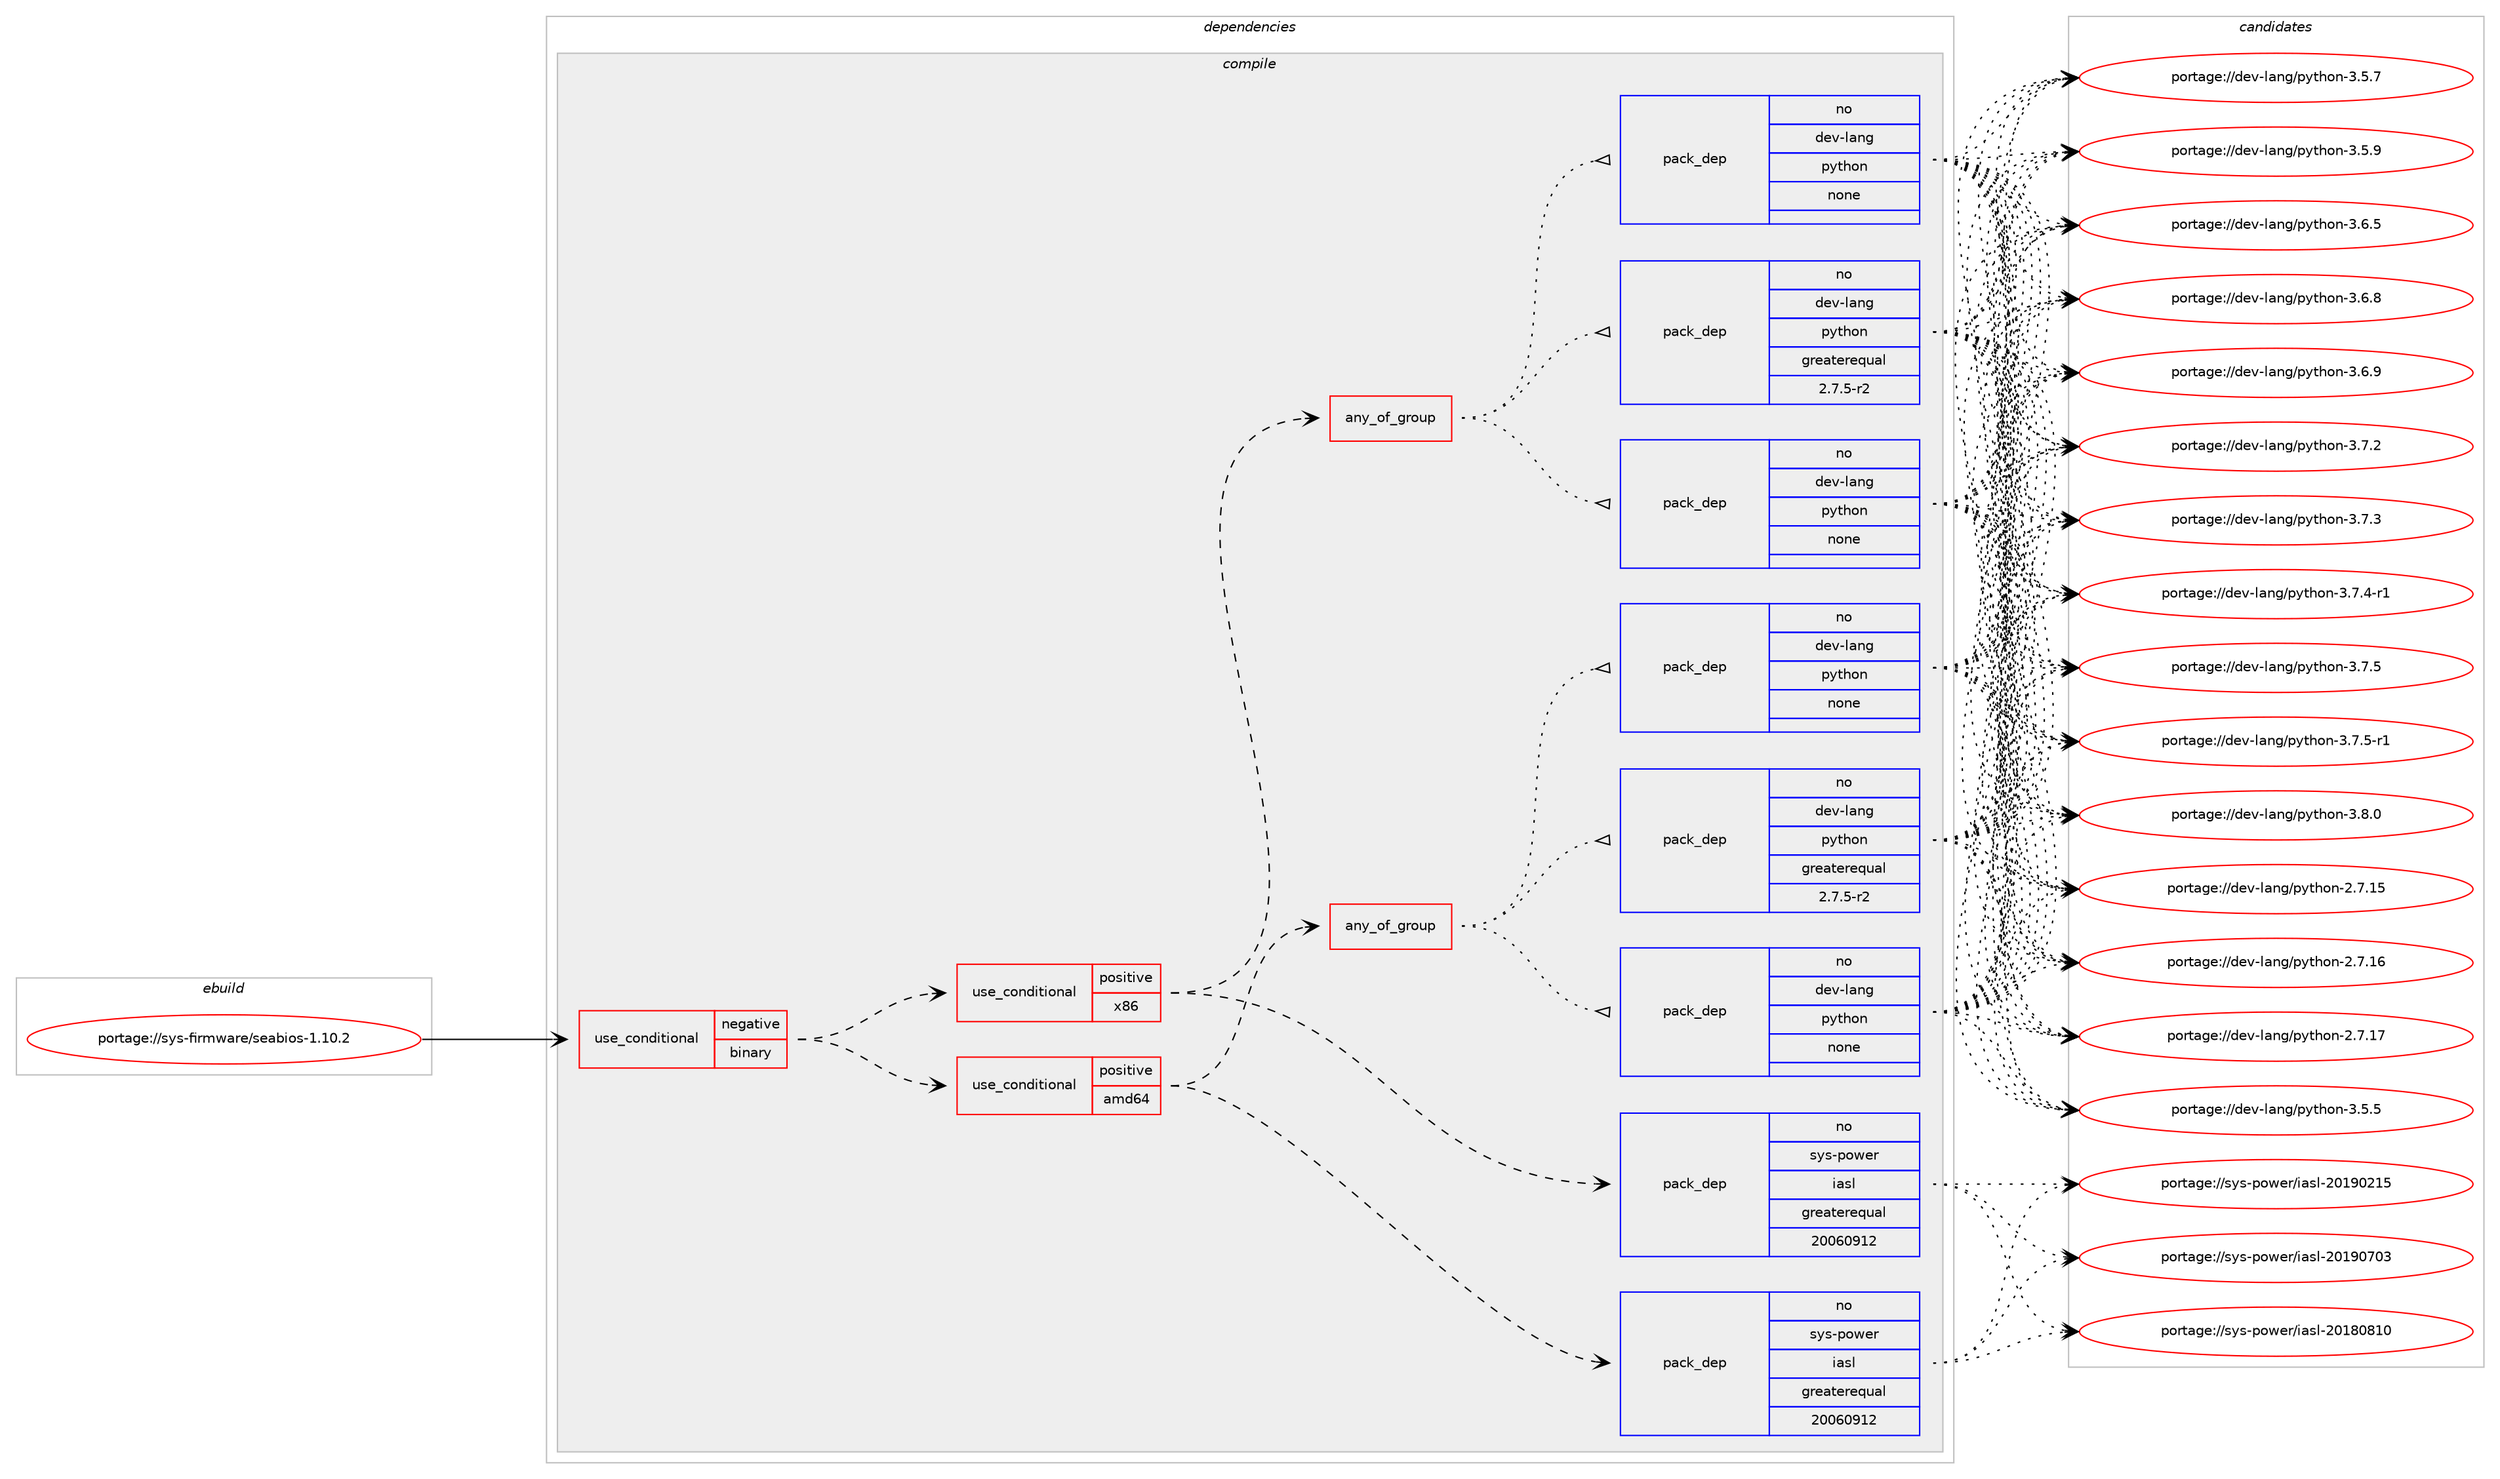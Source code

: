 digraph prolog {

# *************
# Graph options
# *************

newrank=true;
concentrate=true;
compound=true;
graph [rankdir=LR,fontname=Helvetica,fontsize=10,ranksep=1.5];#, ranksep=2.5, nodesep=0.2];
edge  [arrowhead=vee];
node  [fontname=Helvetica,fontsize=10];

# **********
# The ebuild
# **********

subgraph cluster_leftcol {
color=gray;
rank=same;
label=<<i>ebuild</i>>;
id [label="portage://sys-firmware/seabios-1.10.2", color=red, width=4, href="../sys-firmware/seabios-1.10.2.svg"];
}

# ****************
# The dependencies
# ****************

subgraph cluster_midcol {
color=gray;
label=<<i>dependencies</i>>;
subgraph cluster_compile {
fillcolor="#eeeeee";
style=filled;
label=<<i>compile</i>>;
subgraph cond102764 {
dependency424575 [label=<<TABLE BORDER="0" CELLBORDER="1" CELLSPACING="0" CELLPADDING="4"><TR><TD ROWSPAN="3" CELLPADDING="10">use_conditional</TD></TR><TR><TD>negative</TD></TR><TR><TD>binary</TD></TR></TABLE>>, shape=none, color=red];
subgraph cond102765 {
dependency424576 [label=<<TABLE BORDER="0" CELLBORDER="1" CELLSPACING="0" CELLPADDING="4"><TR><TD ROWSPAN="3" CELLPADDING="10">use_conditional</TD></TR><TR><TD>positive</TD></TR><TR><TD>amd64</TD></TR></TABLE>>, shape=none, color=red];
subgraph pack314713 {
dependency424577 [label=<<TABLE BORDER="0" CELLBORDER="1" CELLSPACING="0" CELLPADDING="4" WIDTH="220"><TR><TD ROWSPAN="6" CELLPADDING="30">pack_dep</TD></TR><TR><TD WIDTH="110">no</TD></TR><TR><TD>sys-power</TD></TR><TR><TD>iasl</TD></TR><TR><TD>greaterequal</TD></TR><TR><TD>20060912</TD></TR></TABLE>>, shape=none, color=blue];
}
dependency424576:e -> dependency424577:w [weight=20,style="dashed",arrowhead="vee"];
subgraph any6863 {
dependency424578 [label=<<TABLE BORDER="0" CELLBORDER="1" CELLSPACING="0" CELLPADDING="4"><TR><TD CELLPADDING="10">any_of_group</TD></TR></TABLE>>, shape=none, color=red];subgraph pack314714 {
dependency424579 [label=<<TABLE BORDER="0" CELLBORDER="1" CELLSPACING="0" CELLPADDING="4" WIDTH="220"><TR><TD ROWSPAN="6" CELLPADDING="30">pack_dep</TD></TR><TR><TD WIDTH="110">no</TD></TR><TR><TD>dev-lang</TD></TR><TR><TD>python</TD></TR><TR><TD>none</TD></TR><TR><TD></TD></TR></TABLE>>, shape=none, color=blue];
}
dependency424578:e -> dependency424579:w [weight=20,style="dotted",arrowhead="oinv"];
subgraph pack314715 {
dependency424580 [label=<<TABLE BORDER="0" CELLBORDER="1" CELLSPACING="0" CELLPADDING="4" WIDTH="220"><TR><TD ROWSPAN="6" CELLPADDING="30">pack_dep</TD></TR><TR><TD WIDTH="110">no</TD></TR><TR><TD>dev-lang</TD></TR><TR><TD>python</TD></TR><TR><TD>none</TD></TR><TR><TD></TD></TR></TABLE>>, shape=none, color=blue];
}
dependency424578:e -> dependency424580:w [weight=20,style="dotted",arrowhead="oinv"];
subgraph pack314716 {
dependency424581 [label=<<TABLE BORDER="0" CELLBORDER="1" CELLSPACING="0" CELLPADDING="4" WIDTH="220"><TR><TD ROWSPAN="6" CELLPADDING="30">pack_dep</TD></TR><TR><TD WIDTH="110">no</TD></TR><TR><TD>dev-lang</TD></TR><TR><TD>python</TD></TR><TR><TD>greaterequal</TD></TR><TR><TD>2.7.5-r2</TD></TR></TABLE>>, shape=none, color=blue];
}
dependency424578:e -> dependency424581:w [weight=20,style="dotted",arrowhead="oinv"];
}
dependency424576:e -> dependency424578:w [weight=20,style="dashed",arrowhead="vee"];
}
dependency424575:e -> dependency424576:w [weight=20,style="dashed",arrowhead="vee"];
subgraph cond102766 {
dependency424582 [label=<<TABLE BORDER="0" CELLBORDER="1" CELLSPACING="0" CELLPADDING="4"><TR><TD ROWSPAN="3" CELLPADDING="10">use_conditional</TD></TR><TR><TD>positive</TD></TR><TR><TD>x86</TD></TR></TABLE>>, shape=none, color=red];
subgraph pack314717 {
dependency424583 [label=<<TABLE BORDER="0" CELLBORDER="1" CELLSPACING="0" CELLPADDING="4" WIDTH="220"><TR><TD ROWSPAN="6" CELLPADDING="30">pack_dep</TD></TR><TR><TD WIDTH="110">no</TD></TR><TR><TD>sys-power</TD></TR><TR><TD>iasl</TD></TR><TR><TD>greaterequal</TD></TR><TR><TD>20060912</TD></TR></TABLE>>, shape=none, color=blue];
}
dependency424582:e -> dependency424583:w [weight=20,style="dashed",arrowhead="vee"];
subgraph any6864 {
dependency424584 [label=<<TABLE BORDER="0" CELLBORDER="1" CELLSPACING="0" CELLPADDING="4"><TR><TD CELLPADDING="10">any_of_group</TD></TR></TABLE>>, shape=none, color=red];subgraph pack314718 {
dependency424585 [label=<<TABLE BORDER="0" CELLBORDER="1" CELLSPACING="0" CELLPADDING="4" WIDTH="220"><TR><TD ROWSPAN="6" CELLPADDING="30">pack_dep</TD></TR><TR><TD WIDTH="110">no</TD></TR><TR><TD>dev-lang</TD></TR><TR><TD>python</TD></TR><TR><TD>none</TD></TR><TR><TD></TD></TR></TABLE>>, shape=none, color=blue];
}
dependency424584:e -> dependency424585:w [weight=20,style="dotted",arrowhead="oinv"];
subgraph pack314719 {
dependency424586 [label=<<TABLE BORDER="0" CELLBORDER="1" CELLSPACING="0" CELLPADDING="4" WIDTH="220"><TR><TD ROWSPAN="6" CELLPADDING="30">pack_dep</TD></TR><TR><TD WIDTH="110">no</TD></TR><TR><TD>dev-lang</TD></TR><TR><TD>python</TD></TR><TR><TD>none</TD></TR><TR><TD></TD></TR></TABLE>>, shape=none, color=blue];
}
dependency424584:e -> dependency424586:w [weight=20,style="dotted",arrowhead="oinv"];
subgraph pack314720 {
dependency424587 [label=<<TABLE BORDER="0" CELLBORDER="1" CELLSPACING="0" CELLPADDING="4" WIDTH="220"><TR><TD ROWSPAN="6" CELLPADDING="30">pack_dep</TD></TR><TR><TD WIDTH="110">no</TD></TR><TR><TD>dev-lang</TD></TR><TR><TD>python</TD></TR><TR><TD>greaterequal</TD></TR><TR><TD>2.7.5-r2</TD></TR></TABLE>>, shape=none, color=blue];
}
dependency424584:e -> dependency424587:w [weight=20,style="dotted",arrowhead="oinv"];
}
dependency424582:e -> dependency424584:w [weight=20,style="dashed",arrowhead="vee"];
}
dependency424575:e -> dependency424582:w [weight=20,style="dashed",arrowhead="vee"];
}
id:e -> dependency424575:w [weight=20,style="solid",arrowhead="vee"];
}
subgraph cluster_compileandrun {
fillcolor="#eeeeee";
style=filled;
label=<<i>compile and run</i>>;
}
subgraph cluster_run {
fillcolor="#eeeeee";
style=filled;
label=<<i>run</i>>;
}
}

# **************
# The candidates
# **************

subgraph cluster_choices {
rank=same;
color=gray;
label=<<i>candidates</i>>;

subgraph choice314713 {
color=black;
nodesep=1;
choiceportage115121115451121111191011144710597115108455048495648564948 [label="portage://sys-power/iasl-20180810", color=red, width=4,href="../sys-power/iasl-20180810.svg"];
choiceportage115121115451121111191011144710597115108455048495748504953 [label="portage://sys-power/iasl-20190215", color=red, width=4,href="../sys-power/iasl-20190215.svg"];
choiceportage115121115451121111191011144710597115108455048495748554851 [label="portage://sys-power/iasl-20190703", color=red, width=4,href="../sys-power/iasl-20190703.svg"];
dependency424577:e -> choiceportage115121115451121111191011144710597115108455048495648564948:w [style=dotted,weight="100"];
dependency424577:e -> choiceportage115121115451121111191011144710597115108455048495748504953:w [style=dotted,weight="100"];
dependency424577:e -> choiceportage115121115451121111191011144710597115108455048495748554851:w [style=dotted,weight="100"];
}
subgraph choice314714 {
color=black;
nodesep=1;
choiceportage10010111845108971101034711212111610411111045504655464953 [label="portage://dev-lang/python-2.7.15", color=red, width=4,href="../dev-lang/python-2.7.15.svg"];
choiceportage10010111845108971101034711212111610411111045504655464954 [label="portage://dev-lang/python-2.7.16", color=red, width=4,href="../dev-lang/python-2.7.16.svg"];
choiceportage10010111845108971101034711212111610411111045504655464955 [label="portage://dev-lang/python-2.7.17", color=red, width=4,href="../dev-lang/python-2.7.17.svg"];
choiceportage100101118451089711010347112121116104111110455146534653 [label="portage://dev-lang/python-3.5.5", color=red, width=4,href="../dev-lang/python-3.5.5.svg"];
choiceportage100101118451089711010347112121116104111110455146534655 [label="portage://dev-lang/python-3.5.7", color=red, width=4,href="../dev-lang/python-3.5.7.svg"];
choiceportage100101118451089711010347112121116104111110455146534657 [label="portage://dev-lang/python-3.5.9", color=red, width=4,href="../dev-lang/python-3.5.9.svg"];
choiceportage100101118451089711010347112121116104111110455146544653 [label="portage://dev-lang/python-3.6.5", color=red, width=4,href="../dev-lang/python-3.6.5.svg"];
choiceportage100101118451089711010347112121116104111110455146544656 [label="portage://dev-lang/python-3.6.8", color=red, width=4,href="../dev-lang/python-3.6.8.svg"];
choiceportage100101118451089711010347112121116104111110455146544657 [label="portage://dev-lang/python-3.6.9", color=red, width=4,href="../dev-lang/python-3.6.9.svg"];
choiceportage100101118451089711010347112121116104111110455146554650 [label="portage://dev-lang/python-3.7.2", color=red, width=4,href="../dev-lang/python-3.7.2.svg"];
choiceportage100101118451089711010347112121116104111110455146554651 [label="portage://dev-lang/python-3.7.3", color=red, width=4,href="../dev-lang/python-3.7.3.svg"];
choiceportage1001011184510897110103471121211161041111104551465546524511449 [label="portage://dev-lang/python-3.7.4-r1", color=red, width=4,href="../dev-lang/python-3.7.4-r1.svg"];
choiceportage100101118451089711010347112121116104111110455146554653 [label="portage://dev-lang/python-3.7.5", color=red, width=4,href="../dev-lang/python-3.7.5.svg"];
choiceportage1001011184510897110103471121211161041111104551465546534511449 [label="portage://dev-lang/python-3.7.5-r1", color=red, width=4,href="../dev-lang/python-3.7.5-r1.svg"];
choiceportage100101118451089711010347112121116104111110455146564648 [label="portage://dev-lang/python-3.8.0", color=red, width=4,href="../dev-lang/python-3.8.0.svg"];
dependency424579:e -> choiceportage10010111845108971101034711212111610411111045504655464953:w [style=dotted,weight="100"];
dependency424579:e -> choiceportage10010111845108971101034711212111610411111045504655464954:w [style=dotted,weight="100"];
dependency424579:e -> choiceportage10010111845108971101034711212111610411111045504655464955:w [style=dotted,weight="100"];
dependency424579:e -> choiceportage100101118451089711010347112121116104111110455146534653:w [style=dotted,weight="100"];
dependency424579:e -> choiceportage100101118451089711010347112121116104111110455146534655:w [style=dotted,weight="100"];
dependency424579:e -> choiceportage100101118451089711010347112121116104111110455146534657:w [style=dotted,weight="100"];
dependency424579:e -> choiceportage100101118451089711010347112121116104111110455146544653:w [style=dotted,weight="100"];
dependency424579:e -> choiceportage100101118451089711010347112121116104111110455146544656:w [style=dotted,weight="100"];
dependency424579:e -> choiceportage100101118451089711010347112121116104111110455146544657:w [style=dotted,weight="100"];
dependency424579:e -> choiceportage100101118451089711010347112121116104111110455146554650:w [style=dotted,weight="100"];
dependency424579:e -> choiceportage100101118451089711010347112121116104111110455146554651:w [style=dotted,weight="100"];
dependency424579:e -> choiceportage1001011184510897110103471121211161041111104551465546524511449:w [style=dotted,weight="100"];
dependency424579:e -> choiceportage100101118451089711010347112121116104111110455146554653:w [style=dotted,weight="100"];
dependency424579:e -> choiceportage1001011184510897110103471121211161041111104551465546534511449:w [style=dotted,weight="100"];
dependency424579:e -> choiceportage100101118451089711010347112121116104111110455146564648:w [style=dotted,weight="100"];
}
subgraph choice314715 {
color=black;
nodesep=1;
choiceportage10010111845108971101034711212111610411111045504655464953 [label="portage://dev-lang/python-2.7.15", color=red, width=4,href="../dev-lang/python-2.7.15.svg"];
choiceportage10010111845108971101034711212111610411111045504655464954 [label="portage://dev-lang/python-2.7.16", color=red, width=4,href="../dev-lang/python-2.7.16.svg"];
choiceportage10010111845108971101034711212111610411111045504655464955 [label="portage://dev-lang/python-2.7.17", color=red, width=4,href="../dev-lang/python-2.7.17.svg"];
choiceportage100101118451089711010347112121116104111110455146534653 [label="portage://dev-lang/python-3.5.5", color=red, width=4,href="../dev-lang/python-3.5.5.svg"];
choiceportage100101118451089711010347112121116104111110455146534655 [label="portage://dev-lang/python-3.5.7", color=red, width=4,href="../dev-lang/python-3.5.7.svg"];
choiceportage100101118451089711010347112121116104111110455146534657 [label="portage://dev-lang/python-3.5.9", color=red, width=4,href="../dev-lang/python-3.5.9.svg"];
choiceportage100101118451089711010347112121116104111110455146544653 [label="portage://dev-lang/python-3.6.5", color=red, width=4,href="../dev-lang/python-3.6.5.svg"];
choiceportage100101118451089711010347112121116104111110455146544656 [label="portage://dev-lang/python-3.6.8", color=red, width=4,href="../dev-lang/python-3.6.8.svg"];
choiceportage100101118451089711010347112121116104111110455146544657 [label="portage://dev-lang/python-3.6.9", color=red, width=4,href="../dev-lang/python-3.6.9.svg"];
choiceportage100101118451089711010347112121116104111110455146554650 [label="portage://dev-lang/python-3.7.2", color=red, width=4,href="../dev-lang/python-3.7.2.svg"];
choiceportage100101118451089711010347112121116104111110455146554651 [label="portage://dev-lang/python-3.7.3", color=red, width=4,href="../dev-lang/python-3.7.3.svg"];
choiceportage1001011184510897110103471121211161041111104551465546524511449 [label="portage://dev-lang/python-3.7.4-r1", color=red, width=4,href="../dev-lang/python-3.7.4-r1.svg"];
choiceportage100101118451089711010347112121116104111110455146554653 [label="portage://dev-lang/python-3.7.5", color=red, width=4,href="../dev-lang/python-3.7.5.svg"];
choiceportage1001011184510897110103471121211161041111104551465546534511449 [label="portage://dev-lang/python-3.7.5-r1", color=red, width=4,href="../dev-lang/python-3.7.5-r1.svg"];
choiceportage100101118451089711010347112121116104111110455146564648 [label="portage://dev-lang/python-3.8.0", color=red, width=4,href="../dev-lang/python-3.8.0.svg"];
dependency424580:e -> choiceportage10010111845108971101034711212111610411111045504655464953:w [style=dotted,weight="100"];
dependency424580:e -> choiceportage10010111845108971101034711212111610411111045504655464954:w [style=dotted,weight="100"];
dependency424580:e -> choiceportage10010111845108971101034711212111610411111045504655464955:w [style=dotted,weight="100"];
dependency424580:e -> choiceportage100101118451089711010347112121116104111110455146534653:w [style=dotted,weight="100"];
dependency424580:e -> choiceportage100101118451089711010347112121116104111110455146534655:w [style=dotted,weight="100"];
dependency424580:e -> choiceportage100101118451089711010347112121116104111110455146534657:w [style=dotted,weight="100"];
dependency424580:e -> choiceportage100101118451089711010347112121116104111110455146544653:w [style=dotted,weight="100"];
dependency424580:e -> choiceportage100101118451089711010347112121116104111110455146544656:w [style=dotted,weight="100"];
dependency424580:e -> choiceportage100101118451089711010347112121116104111110455146544657:w [style=dotted,weight="100"];
dependency424580:e -> choiceportage100101118451089711010347112121116104111110455146554650:w [style=dotted,weight="100"];
dependency424580:e -> choiceportage100101118451089711010347112121116104111110455146554651:w [style=dotted,weight="100"];
dependency424580:e -> choiceportage1001011184510897110103471121211161041111104551465546524511449:w [style=dotted,weight="100"];
dependency424580:e -> choiceportage100101118451089711010347112121116104111110455146554653:w [style=dotted,weight="100"];
dependency424580:e -> choiceportage1001011184510897110103471121211161041111104551465546534511449:w [style=dotted,weight="100"];
dependency424580:e -> choiceportage100101118451089711010347112121116104111110455146564648:w [style=dotted,weight="100"];
}
subgraph choice314716 {
color=black;
nodesep=1;
choiceportage10010111845108971101034711212111610411111045504655464953 [label="portage://dev-lang/python-2.7.15", color=red, width=4,href="../dev-lang/python-2.7.15.svg"];
choiceportage10010111845108971101034711212111610411111045504655464954 [label="portage://dev-lang/python-2.7.16", color=red, width=4,href="../dev-lang/python-2.7.16.svg"];
choiceportage10010111845108971101034711212111610411111045504655464955 [label="portage://dev-lang/python-2.7.17", color=red, width=4,href="../dev-lang/python-2.7.17.svg"];
choiceportage100101118451089711010347112121116104111110455146534653 [label="portage://dev-lang/python-3.5.5", color=red, width=4,href="../dev-lang/python-3.5.5.svg"];
choiceportage100101118451089711010347112121116104111110455146534655 [label="portage://dev-lang/python-3.5.7", color=red, width=4,href="../dev-lang/python-3.5.7.svg"];
choiceportage100101118451089711010347112121116104111110455146534657 [label="portage://dev-lang/python-3.5.9", color=red, width=4,href="../dev-lang/python-3.5.9.svg"];
choiceportage100101118451089711010347112121116104111110455146544653 [label="portage://dev-lang/python-3.6.5", color=red, width=4,href="../dev-lang/python-3.6.5.svg"];
choiceportage100101118451089711010347112121116104111110455146544656 [label="portage://dev-lang/python-3.6.8", color=red, width=4,href="../dev-lang/python-3.6.8.svg"];
choiceportage100101118451089711010347112121116104111110455146544657 [label="portage://dev-lang/python-3.6.9", color=red, width=4,href="../dev-lang/python-3.6.9.svg"];
choiceportage100101118451089711010347112121116104111110455146554650 [label="portage://dev-lang/python-3.7.2", color=red, width=4,href="../dev-lang/python-3.7.2.svg"];
choiceportage100101118451089711010347112121116104111110455146554651 [label="portage://dev-lang/python-3.7.3", color=red, width=4,href="../dev-lang/python-3.7.3.svg"];
choiceportage1001011184510897110103471121211161041111104551465546524511449 [label="portage://dev-lang/python-3.7.4-r1", color=red, width=4,href="../dev-lang/python-3.7.4-r1.svg"];
choiceportage100101118451089711010347112121116104111110455146554653 [label="portage://dev-lang/python-3.7.5", color=red, width=4,href="../dev-lang/python-3.7.5.svg"];
choiceportage1001011184510897110103471121211161041111104551465546534511449 [label="portage://dev-lang/python-3.7.5-r1", color=red, width=4,href="../dev-lang/python-3.7.5-r1.svg"];
choiceportage100101118451089711010347112121116104111110455146564648 [label="portage://dev-lang/python-3.8.0", color=red, width=4,href="../dev-lang/python-3.8.0.svg"];
dependency424581:e -> choiceportage10010111845108971101034711212111610411111045504655464953:w [style=dotted,weight="100"];
dependency424581:e -> choiceportage10010111845108971101034711212111610411111045504655464954:w [style=dotted,weight="100"];
dependency424581:e -> choiceportage10010111845108971101034711212111610411111045504655464955:w [style=dotted,weight="100"];
dependency424581:e -> choiceportage100101118451089711010347112121116104111110455146534653:w [style=dotted,weight="100"];
dependency424581:e -> choiceportage100101118451089711010347112121116104111110455146534655:w [style=dotted,weight="100"];
dependency424581:e -> choiceportage100101118451089711010347112121116104111110455146534657:w [style=dotted,weight="100"];
dependency424581:e -> choiceportage100101118451089711010347112121116104111110455146544653:w [style=dotted,weight="100"];
dependency424581:e -> choiceportage100101118451089711010347112121116104111110455146544656:w [style=dotted,weight="100"];
dependency424581:e -> choiceportage100101118451089711010347112121116104111110455146544657:w [style=dotted,weight="100"];
dependency424581:e -> choiceportage100101118451089711010347112121116104111110455146554650:w [style=dotted,weight="100"];
dependency424581:e -> choiceportage100101118451089711010347112121116104111110455146554651:w [style=dotted,weight="100"];
dependency424581:e -> choiceportage1001011184510897110103471121211161041111104551465546524511449:w [style=dotted,weight="100"];
dependency424581:e -> choiceportage100101118451089711010347112121116104111110455146554653:w [style=dotted,weight="100"];
dependency424581:e -> choiceportage1001011184510897110103471121211161041111104551465546534511449:w [style=dotted,weight="100"];
dependency424581:e -> choiceportage100101118451089711010347112121116104111110455146564648:w [style=dotted,weight="100"];
}
subgraph choice314717 {
color=black;
nodesep=1;
choiceportage115121115451121111191011144710597115108455048495648564948 [label="portage://sys-power/iasl-20180810", color=red, width=4,href="../sys-power/iasl-20180810.svg"];
choiceportage115121115451121111191011144710597115108455048495748504953 [label="portage://sys-power/iasl-20190215", color=red, width=4,href="../sys-power/iasl-20190215.svg"];
choiceportage115121115451121111191011144710597115108455048495748554851 [label="portage://sys-power/iasl-20190703", color=red, width=4,href="../sys-power/iasl-20190703.svg"];
dependency424583:e -> choiceportage115121115451121111191011144710597115108455048495648564948:w [style=dotted,weight="100"];
dependency424583:e -> choiceportage115121115451121111191011144710597115108455048495748504953:w [style=dotted,weight="100"];
dependency424583:e -> choiceportage115121115451121111191011144710597115108455048495748554851:w [style=dotted,weight="100"];
}
subgraph choice314718 {
color=black;
nodesep=1;
choiceportage10010111845108971101034711212111610411111045504655464953 [label="portage://dev-lang/python-2.7.15", color=red, width=4,href="../dev-lang/python-2.7.15.svg"];
choiceportage10010111845108971101034711212111610411111045504655464954 [label="portage://dev-lang/python-2.7.16", color=red, width=4,href="../dev-lang/python-2.7.16.svg"];
choiceportage10010111845108971101034711212111610411111045504655464955 [label="portage://dev-lang/python-2.7.17", color=red, width=4,href="../dev-lang/python-2.7.17.svg"];
choiceportage100101118451089711010347112121116104111110455146534653 [label="portage://dev-lang/python-3.5.5", color=red, width=4,href="../dev-lang/python-3.5.5.svg"];
choiceportage100101118451089711010347112121116104111110455146534655 [label="portage://dev-lang/python-3.5.7", color=red, width=4,href="../dev-lang/python-3.5.7.svg"];
choiceportage100101118451089711010347112121116104111110455146534657 [label="portage://dev-lang/python-3.5.9", color=red, width=4,href="../dev-lang/python-3.5.9.svg"];
choiceportage100101118451089711010347112121116104111110455146544653 [label="portage://dev-lang/python-3.6.5", color=red, width=4,href="../dev-lang/python-3.6.5.svg"];
choiceportage100101118451089711010347112121116104111110455146544656 [label="portage://dev-lang/python-3.6.8", color=red, width=4,href="../dev-lang/python-3.6.8.svg"];
choiceportage100101118451089711010347112121116104111110455146544657 [label="portage://dev-lang/python-3.6.9", color=red, width=4,href="../dev-lang/python-3.6.9.svg"];
choiceportage100101118451089711010347112121116104111110455146554650 [label="portage://dev-lang/python-3.7.2", color=red, width=4,href="../dev-lang/python-3.7.2.svg"];
choiceportage100101118451089711010347112121116104111110455146554651 [label="portage://dev-lang/python-3.7.3", color=red, width=4,href="../dev-lang/python-3.7.3.svg"];
choiceportage1001011184510897110103471121211161041111104551465546524511449 [label="portage://dev-lang/python-3.7.4-r1", color=red, width=4,href="../dev-lang/python-3.7.4-r1.svg"];
choiceportage100101118451089711010347112121116104111110455146554653 [label="portage://dev-lang/python-3.7.5", color=red, width=4,href="../dev-lang/python-3.7.5.svg"];
choiceportage1001011184510897110103471121211161041111104551465546534511449 [label="portage://dev-lang/python-3.7.5-r1", color=red, width=4,href="../dev-lang/python-3.7.5-r1.svg"];
choiceportage100101118451089711010347112121116104111110455146564648 [label="portage://dev-lang/python-3.8.0", color=red, width=4,href="../dev-lang/python-3.8.0.svg"];
dependency424585:e -> choiceportage10010111845108971101034711212111610411111045504655464953:w [style=dotted,weight="100"];
dependency424585:e -> choiceportage10010111845108971101034711212111610411111045504655464954:w [style=dotted,weight="100"];
dependency424585:e -> choiceportage10010111845108971101034711212111610411111045504655464955:w [style=dotted,weight="100"];
dependency424585:e -> choiceportage100101118451089711010347112121116104111110455146534653:w [style=dotted,weight="100"];
dependency424585:e -> choiceportage100101118451089711010347112121116104111110455146534655:w [style=dotted,weight="100"];
dependency424585:e -> choiceportage100101118451089711010347112121116104111110455146534657:w [style=dotted,weight="100"];
dependency424585:e -> choiceportage100101118451089711010347112121116104111110455146544653:w [style=dotted,weight="100"];
dependency424585:e -> choiceportage100101118451089711010347112121116104111110455146544656:w [style=dotted,weight="100"];
dependency424585:e -> choiceportage100101118451089711010347112121116104111110455146544657:w [style=dotted,weight="100"];
dependency424585:e -> choiceportage100101118451089711010347112121116104111110455146554650:w [style=dotted,weight="100"];
dependency424585:e -> choiceportage100101118451089711010347112121116104111110455146554651:w [style=dotted,weight="100"];
dependency424585:e -> choiceportage1001011184510897110103471121211161041111104551465546524511449:w [style=dotted,weight="100"];
dependency424585:e -> choiceportage100101118451089711010347112121116104111110455146554653:w [style=dotted,weight="100"];
dependency424585:e -> choiceportage1001011184510897110103471121211161041111104551465546534511449:w [style=dotted,weight="100"];
dependency424585:e -> choiceportage100101118451089711010347112121116104111110455146564648:w [style=dotted,weight="100"];
}
subgraph choice314719 {
color=black;
nodesep=1;
choiceportage10010111845108971101034711212111610411111045504655464953 [label="portage://dev-lang/python-2.7.15", color=red, width=4,href="../dev-lang/python-2.7.15.svg"];
choiceportage10010111845108971101034711212111610411111045504655464954 [label="portage://dev-lang/python-2.7.16", color=red, width=4,href="../dev-lang/python-2.7.16.svg"];
choiceportage10010111845108971101034711212111610411111045504655464955 [label="portage://dev-lang/python-2.7.17", color=red, width=4,href="../dev-lang/python-2.7.17.svg"];
choiceportage100101118451089711010347112121116104111110455146534653 [label="portage://dev-lang/python-3.5.5", color=red, width=4,href="../dev-lang/python-3.5.5.svg"];
choiceportage100101118451089711010347112121116104111110455146534655 [label="portage://dev-lang/python-3.5.7", color=red, width=4,href="../dev-lang/python-3.5.7.svg"];
choiceportage100101118451089711010347112121116104111110455146534657 [label="portage://dev-lang/python-3.5.9", color=red, width=4,href="../dev-lang/python-3.5.9.svg"];
choiceportage100101118451089711010347112121116104111110455146544653 [label="portage://dev-lang/python-3.6.5", color=red, width=4,href="../dev-lang/python-3.6.5.svg"];
choiceportage100101118451089711010347112121116104111110455146544656 [label="portage://dev-lang/python-3.6.8", color=red, width=4,href="../dev-lang/python-3.6.8.svg"];
choiceportage100101118451089711010347112121116104111110455146544657 [label="portage://dev-lang/python-3.6.9", color=red, width=4,href="../dev-lang/python-3.6.9.svg"];
choiceportage100101118451089711010347112121116104111110455146554650 [label="portage://dev-lang/python-3.7.2", color=red, width=4,href="../dev-lang/python-3.7.2.svg"];
choiceportage100101118451089711010347112121116104111110455146554651 [label="portage://dev-lang/python-3.7.3", color=red, width=4,href="../dev-lang/python-3.7.3.svg"];
choiceportage1001011184510897110103471121211161041111104551465546524511449 [label="portage://dev-lang/python-3.7.4-r1", color=red, width=4,href="../dev-lang/python-3.7.4-r1.svg"];
choiceportage100101118451089711010347112121116104111110455146554653 [label="portage://dev-lang/python-3.7.5", color=red, width=4,href="../dev-lang/python-3.7.5.svg"];
choiceportage1001011184510897110103471121211161041111104551465546534511449 [label="portage://dev-lang/python-3.7.5-r1", color=red, width=4,href="../dev-lang/python-3.7.5-r1.svg"];
choiceportage100101118451089711010347112121116104111110455146564648 [label="portage://dev-lang/python-3.8.0", color=red, width=4,href="../dev-lang/python-3.8.0.svg"];
dependency424586:e -> choiceportage10010111845108971101034711212111610411111045504655464953:w [style=dotted,weight="100"];
dependency424586:e -> choiceportage10010111845108971101034711212111610411111045504655464954:w [style=dotted,weight="100"];
dependency424586:e -> choiceportage10010111845108971101034711212111610411111045504655464955:w [style=dotted,weight="100"];
dependency424586:e -> choiceportage100101118451089711010347112121116104111110455146534653:w [style=dotted,weight="100"];
dependency424586:e -> choiceportage100101118451089711010347112121116104111110455146534655:w [style=dotted,weight="100"];
dependency424586:e -> choiceportage100101118451089711010347112121116104111110455146534657:w [style=dotted,weight="100"];
dependency424586:e -> choiceportage100101118451089711010347112121116104111110455146544653:w [style=dotted,weight="100"];
dependency424586:e -> choiceportage100101118451089711010347112121116104111110455146544656:w [style=dotted,weight="100"];
dependency424586:e -> choiceportage100101118451089711010347112121116104111110455146544657:w [style=dotted,weight="100"];
dependency424586:e -> choiceportage100101118451089711010347112121116104111110455146554650:w [style=dotted,weight="100"];
dependency424586:e -> choiceportage100101118451089711010347112121116104111110455146554651:w [style=dotted,weight="100"];
dependency424586:e -> choiceportage1001011184510897110103471121211161041111104551465546524511449:w [style=dotted,weight="100"];
dependency424586:e -> choiceportage100101118451089711010347112121116104111110455146554653:w [style=dotted,weight="100"];
dependency424586:e -> choiceportage1001011184510897110103471121211161041111104551465546534511449:w [style=dotted,weight="100"];
dependency424586:e -> choiceportage100101118451089711010347112121116104111110455146564648:w [style=dotted,weight="100"];
}
subgraph choice314720 {
color=black;
nodesep=1;
choiceportage10010111845108971101034711212111610411111045504655464953 [label="portage://dev-lang/python-2.7.15", color=red, width=4,href="../dev-lang/python-2.7.15.svg"];
choiceportage10010111845108971101034711212111610411111045504655464954 [label="portage://dev-lang/python-2.7.16", color=red, width=4,href="../dev-lang/python-2.7.16.svg"];
choiceportage10010111845108971101034711212111610411111045504655464955 [label="portage://dev-lang/python-2.7.17", color=red, width=4,href="../dev-lang/python-2.7.17.svg"];
choiceportage100101118451089711010347112121116104111110455146534653 [label="portage://dev-lang/python-3.5.5", color=red, width=4,href="../dev-lang/python-3.5.5.svg"];
choiceportage100101118451089711010347112121116104111110455146534655 [label="portage://dev-lang/python-3.5.7", color=red, width=4,href="../dev-lang/python-3.5.7.svg"];
choiceportage100101118451089711010347112121116104111110455146534657 [label="portage://dev-lang/python-3.5.9", color=red, width=4,href="../dev-lang/python-3.5.9.svg"];
choiceportage100101118451089711010347112121116104111110455146544653 [label="portage://dev-lang/python-3.6.5", color=red, width=4,href="../dev-lang/python-3.6.5.svg"];
choiceportage100101118451089711010347112121116104111110455146544656 [label="portage://dev-lang/python-3.6.8", color=red, width=4,href="../dev-lang/python-3.6.8.svg"];
choiceportage100101118451089711010347112121116104111110455146544657 [label="portage://dev-lang/python-3.6.9", color=red, width=4,href="../dev-lang/python-3.6.9.svg"];
choiceportage100101118451089711010347112121116104111110455146554650 [label="portage://dev-lang/python-3.7.2", color=red, width=4,href="../dev-lang/python-3.7.2.svg"];
choiceportage100101118451089711010347112121116104111110455146554651 [label="portage://dev-lang/python-3.7.3", color=red, width=4,href="../dev-lang/python-3.7.3.svg"];
choiceportage1001011184510897110103471121211161041111104551465546524511449 [label="portage://dev-lang/python-3.7.4-r1", color=red, width=4,href="../dev-lang/python-3.7.4-r1.svg"];
choiceportage100101118451089711010347112121116104111110455146554653 [label="portage://dev-lang/python-3.7.5", color=red, width=4,href="../dev-lang/python-3.7.5.svg"];
choiceportage1001011184510897110103471121211161041111104551465546534511449 [label="portage://dev-lang/python-3.7.5-r1", color=red, width=4,href="../dev-lang/python-3.7.5-r1.svg"];
choiceportage100101118451089711010347112121116104111110455146564648 [label="portage://dev-lang/python-3.8.0", color=red, width=4,href="../dev-lang/python-3.8.0.svg"];
dependency424587:e -> choiceportage10010111845108971101034711212111610411111045504655464953:w [style=dotted,weight="100"];
dependency424587:e -> choiceportage10010111845108971101034711212111610411111045504655464954:w [style=dotted,weight="100"];
dependency424587:e -> choiceportage10010111845108971101034711212111610411111045504655464955:w [style=dotted,weight="100"];
dependency424587:e -> choiceportage100101118451089711010347112121116104111110455146534653:w [style=dotted,weight="100"];
dependency424587:e -> choiceportage100101118451089711010347112121116104111110455146534655:w [style=dotted,weight="100"];
dependency424587:e -> choiceportage100101118451089711010347112121116104111110455146534657:w [style=dotted,weight="100"];
dependency424587:e -> choiceportage100101118451089711010347112121116104111110455146544653:w [style=dotted,weight="100"];
dependency424587:e -> choiceportage100101118451089711010347112121116104111110455146544656:w [style=dotted,weight="100"];
dependency424587:e -> choiceportage100101118451089711010347112121116104111110455146544657:w [style=dotted,weight="100"];
dependency424587:e -> choiceportage100101118451089711010347112121116104111110455146554650:w [style=dotted,weight="100"];
dependency424587:e -> choiceportage100101118451089711010347112121116104111110455146554651:w [style=dotted,weight="100"];
dependency424587:e -> choiceportage1001011184510897110103471121211161041111104551465546524511449:w [style=dotted,weight="100"];
dependency424587:e -> choiceportage100101118451089711010347112121116104111110455146554653:w [style=dotted,weight="100"];
dependency424587:e -> choiceportage1001011184510897110103471121211161041111104551465546534511449:w [style=dotted,weight="100"];
dependency424587:e -> choiceportage100101118451089711010347112121116104111110455146564648:w [style=dotted,weight="100"];
}
}

}
